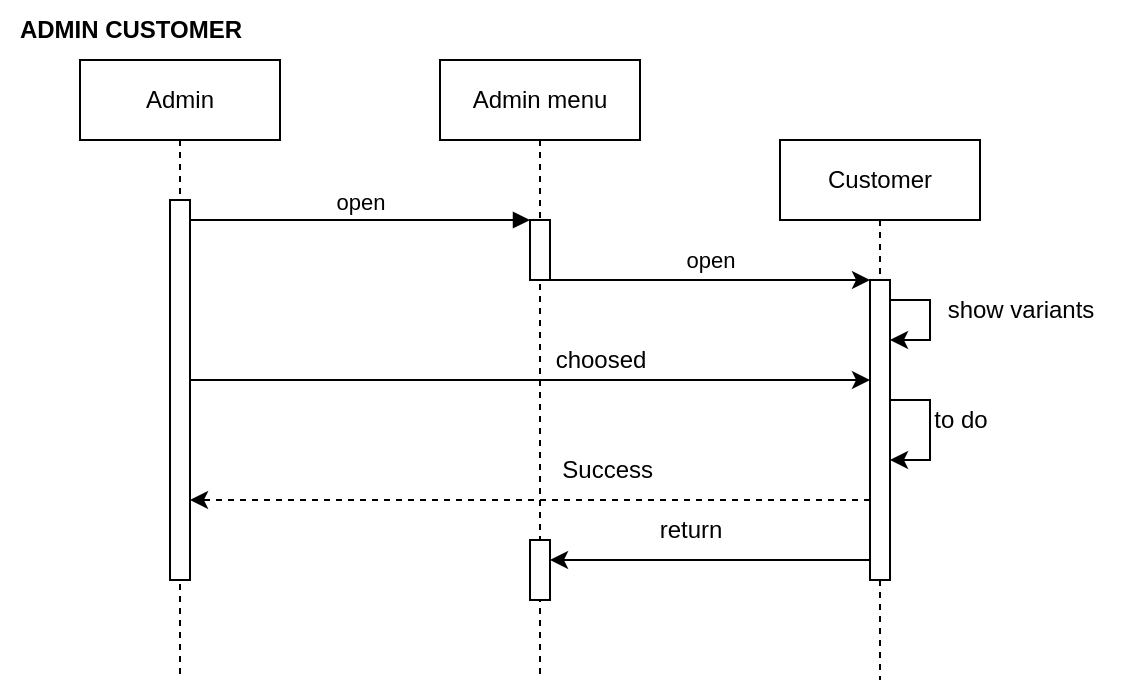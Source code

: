 <mxfile version="21.1.2" type="device">
  <diagram name="Page-1" id="2YBvvXClWsGukQMizWep">
    <mxGraphModel dx="1036" dy="654" grid="1" gridSize="10" guides="1" tooltips="1" connect="1" arrows="1" fold="1" page="1" pageScale="1" pageWidth="850" pageHeight="1100" math="0" shadow="0">
      <root>
        <mxCell id="0" />
        <mxCell id="1" parent="0" />
        <mxCell id="aM9ryv3xv72pqoxQDRHE-1" value="Admin" style="shape=umlLifeline;perimeter=lifelinePerimeter;whiteSpace=wrap;html=1;container=0;dropTarget=0;collapsible=0;recursiveResize=0;outlineConnect=0;portConstraint=eastwest;newEdgeStyle={&quot;edgeStyle&quot;:&quot;elbowEdgeStyle&quot;,&quot;elbow&quot;:&quot;vertical&quot;,&quot;curved&quot;:0,&quot;rounded&quot;:0};" parent="1" vertex="1">
          <mxGeometry x="40" y="40" width="100" height="310" as="geometry" />
        </mxCell>
        <mxCell id="aM9ryv3xv72pqoxQDRHE-2" value="" style="html=1;points=[];perimeter=orthogonalPerimeter;outlineConnect=0;targetShapes=umlLifeline;portConstraint=eastwest;newEdgeStyle={&quot;edgeStyle&quot;:&quot;elbowEdgeStyle&quot;,&quot;elbow&quot;:&quot;vertical&quot;,&quot;curved&quot;:0,&quot;rounded&quot;:0};" parent="aM9ryv3xv72pqoxQDRHE-1" vertex="1">
          <mxGeometry x="45" y="70" width="10" height="190" as="geometry" />
        </mxCell>
        <mxCell id="aM9ryv3xv72pqoxQDRHE-5" value="Admin menu" style="shape=umlLifeline;perimeter=lifelinePerimeter;whiteSpace=wrap;html=1;container=0;dropTarget=0;collapsible=0;recursiveResize=0;outlineConnect=0;portConstraint=eastwest;newEdgeStyle={&quot;edgeStyle&quot;:&quot;elbowEdgeStyle&quot;,&quot;elbow&quot;:&quot;vertical&quot;,&quot;curved&quot;:0,&quot;rounded&quot;:0};" parent="1" vertex="1">
          <mxGeometry x="220" y="40" width="100" height="310" as="geometry" />
        </mxCell>
        <mxCell id="aM9ryv3xv72pqoxQDRHE-6" value="" style="html=1;points=[];perimeter=orthogonalPerimeter;outlineConnect=0;targetShapes=umlLifeline;portConstraint=eastwest;newEdgeStyle={&quot;edgeStyle&quot;:&quot;elbowEdgeStyle&quot;,&quot;elbow&quot;:&quot;vertical&quot;,&quot;curved&quot;:0,&quot;rounded&quot;:0};" parent="aM9ryv3xv72pqoxQDRHE-5" vertex="1">
          <mxGeometry x="45" y="80" width="10" height="30" as="geometry" />
        </mxCell>
        <mxCell id="zWr6_XNZBH3kQfe3j4KY-16" value="" style="html=1;points=[];perimeter=orthogonalPerimeter;outlineConnect=0;targetShapes=umlLifeline;portConstraint=eastwest;newEdgeStyle={&quot;edgeStyle&quot;:&quot;elbowEdgeStyle&quot;,&quot;elbow&quot;:&quot;vertical&quot;,&quot;curved&quot;:0,&quot;rounded&quot;:0};" parent="aM9ryv3xv72pqoxQDRHE-5" vertex="1">
          <mxGeometry x="45" y="240" width="10" height="30" as="geometry" />
        </mxCell>
        <mxCell id="aM9ryv3xv72pqoxQDRHE-7" value="open" style="html=1;verticalAlign=bottom;endArrow=block;edgeStyle=elbowEdgeStyle;elbow=vertical;curved=0;rounded=0;" parent="1" source="aM9ryv3xv72pqoxQDRHE-2" target="aM9ryv3xv72pqoxQDRHE-6" edge="1">
          <mxGeometry relative="1" as="geometry">
            <mxPoint x="195" y="130" as="sourcePoint" />
            <Array as="points">
              <mxPoint x="180" y="120" />
            </Array>
          </mxGeometry>
        </mxCell>
        <mxCell id="zWr6_XNZBH3kQfe3j4KY-2" value="Customer" style="shape=umlLifeline;perimeter=lifelinePerimeter;whiteSpace=wrap;html=1;container=0;dropTarget=0;collapsible=0;recursiveResize=0;outlineConnect=0;portConstraint=eastwest;newEdgeStyle={&quot;edgeStyle&quot;:&quot;elbowEdgeStyle&quot;,&quot;elbow&quot;:&quot;vertical&quot;,&quot;curved&quot;:0,&quot;rounded&quot;:0};" parent="1" vertex="1">
          <mxGeometry x="390" y="80" width="100" height="270" as="geometry" />
        </mxCell>
        <mxCell id="zWr6_XNZBH3kQfe3j4KY-3" value="" style="html=1;points=[];perimeter=orthogonalPerimeter;outlineConnect=0;targetShapes=umlLifeline;portConstraint=eastwest;newEdgeStyle={&quot;edgeStyle&quot;:&quot;elbowEdgeStyle&quot;,&quot;elbow&quot;:&quot;vertical&quot;,&quot;curved&quot;:0,&quot;rounded&quot;:0};" parent="zWr6_XNZBH3kQfe3j4KY-2" vertex="1">
          <mxGeometry x="45" y="70" width="10" height="150" as="geometry" />
        </mxCell>
        <mxCell id="zWr6_XNZBH3kQfe3j4KY-7" value="" style="endArrow=classic;html=1;rounded=0;" parent="zWr6_XNZBH3kQfe3j4KY-2" source="zWr6_XNZBH3kQfe3j4KY-3" target="zWr6_XNZBH3kQfe3j4KY-3" edge="1">
          <mxGeometry width="50" height="50" relative="1" as="geometry">
            <mxPoint x="80" y="110" as="sourcePoint" />
            <mxPoint x="130" y="60" as="targetPoint" />
            <Array as="points">
              <mxPoint x="75" y="80" />
              <mxPoint x="75" y="100" />
            </Array>
          </mxGeometry>
        </mxCell>
        <mxCell id="zWr6_XNZBH3kQfe3j4KY-14" value="" style="endArrow=classic;html=1;rounded=0;" parent="zWr6_XNZBH3kQfe3j4KY-2" source="zWr6_XNZBH3kQfe3j4KY-3" target="zWr6_XNZBH3kQfe3j4KY-3" edge="1">
          <mxGeometry width="50" height="50" relative="1" as="geometry">
            <mxPoint x="130" y="260" as="sourcePoint" />
            <mxPoint x="100" y="160" as="targetPoint" />
            <Array as="points">
              <mxPoint x="75" y="130" />
              <mxPoint x="75" y="160" />
            </Array>
          </mxGeometry>
        </mxCell>
        <mxCell id="zWr6_XNZBH3kQfe3j4KY-5" value="" style="endArrow=classic;html=1;rounded=0;" parent="1" source="aM9ryv3xv72pqoxQDRHE-6" target="zWr6_XNZBH3kQfe3j4KY-3" edge="1">
          <mxGeometry relative="1" as="geometry">
            <mxPoint x="300" y="160" as="sourcePoint" />
            <mxPoint x="400" y="160" as="targetPoint" />
          </mxGeometry>
        </mxCell>
        <mxCell id="zWr6_XNZBH3kQfe3j4KY-6" value="open" style="edgeLabel;resizable=0;html=1;align=center;verticalAlign=middle;" parent="zWr6_XNZBH3kQfe3j4KY-5" connectable="0" vertex="1">
          <mxGeometry relative="1" as="geometry">
            <mxPoint y="-10" as="offset" />
          </mxGeometry>
        </mxCell>
        <mxCell id="zWr6_XNZBH3kQfe3j4KY-8" value="show variants" style="text;html=1;align=center;verticalAlign=middle;resizable=0;points=[];autosize=1;strokeColor=none;fillColor=none;" parent="1" vertex="1">
          <mxGeometry x="460" y="150" width="100" height="30" as="geometry" />
        </mxCell>
        <mxCell id="zWr6_XNZBH3kQfe3j4KY-10" value="" style="endArrow=classic;html=1;rounded=0;" parent="1" source="aM9ryv3xv72pqoxQDRHE-2" target="zWr6_XNZBH3kQfe3j4KY-3" edge="1">
          <mxGeometry width="50" height="50" relative="1" as="geometry">
            <mxPoint x="280" y="210" as="sourcePoint" />
            <mxPoint x="330" y="160" as="targetPoint" />
            <Array as="points">
              <mxPoint x="230" y="200" />
            </Array>
          </mxGeometry>
        </mxCell>
        <mxCell id="zWr6_XNZBH3kQfe3j4KY-11" value="choosed" style="text;html=1;align=center;verticalAlign=middle;resizable=0;points=[];autosize=1;strokeColor=none;fillColor=none;" parent="1" vertex="1">
          <mxGeometry x="265" y="175" width="70" height="30" as="geometry" />
        </mxCell>
        <mxCell id="zWr6_XNZBH3kQfe3j4KY-15" value="to do" style="text;html=1;align=center;verticalAlign=middle;resizable=0;points=[];autosize=1;strokeColor=none;fillColor=none;" parent="1" vertex="1">
          <mxGeometry x="455" y="205" width="50" height="30" as="geometry" />
        </mxCell>
        <mxCell id="zWr6_XNZBH3kQfe3j4KY-17" style="edgeStyle=elbowEdgeStyle;rounded=0;orthogonalLoop=1;jettySize=auto;html=1;elbow=vertical;curved=0;" parent="1" source="zWr6_XNZBH3kQfe3j4KY-3" target="zWr6_XNZBH3kQfe3j4KY-16" edge="1">
          <mxGeometry relative="1" as="geometry" />
        </mxCell>
        <mxCell id="zWr6_XNZBH3kQfe3j4KY-18" style="edgeStyle=elbowEdgeStyle;rounded=0;orthogonalLoop=1;jettySize=auto;html=1;elbow=vertical;curved=0;dashed=1;" parent="1" source="zWr6_XNZBH3kQfe3j4KY-3" target="aM9ryv3xv72pqoxQDRHE-2" edge="1">
          <mxGeometry relative="1" as="geometry">
            <Array as="points">
              <mxPoint x="420" y="260" />
              <mxPoint x="160" y="290" />
            </Array>
          </mxGeometry>
        </mxCell>
        <mxCell id="zWr6_XNZBH3kQfe3j4KY-19" value="Success&amp;nbsp;" style="text;html=1;align=center;verticalAlign=middle;resizable=0;points=[];autosize=1;strokeColor=none;fillColor=none;" parent="1" vertex="1">
          <mxGeometry x="270" y="230" width="70" height="30" as="geometry" />
        </mxCell>
        <mxCell id="zWr6_XNZBH3kQfe3j4KY-20" value="return" style="text;html=1;align=center;verticalAlign=middle;resizable=0;points=[];autosize=1;strokeColor=none;fillColor=none;" parent="1" vertex="1">
          <mxGeometry x="320" y="260" width="50" height="30" as="geometry" />
        </mxCell>
        <mxCell id="zWr6_XNZBH3kQfe3j4KY-22" value="ADMIN CUSTOMER" style="text;html=1;align=center;verticalAlign=middle;resizable=0;points=[];autosize=1;strokeColor=none;fillColor=none;strokeWidth=1;fontStyle=1" parent="1" vertex="1">
          <mxGeometry y="10" width="130" height="30" as="geometry" />
        </mxCell>
      </root>
    </mxGraphModel>
  </diagram>
</mxfile>
